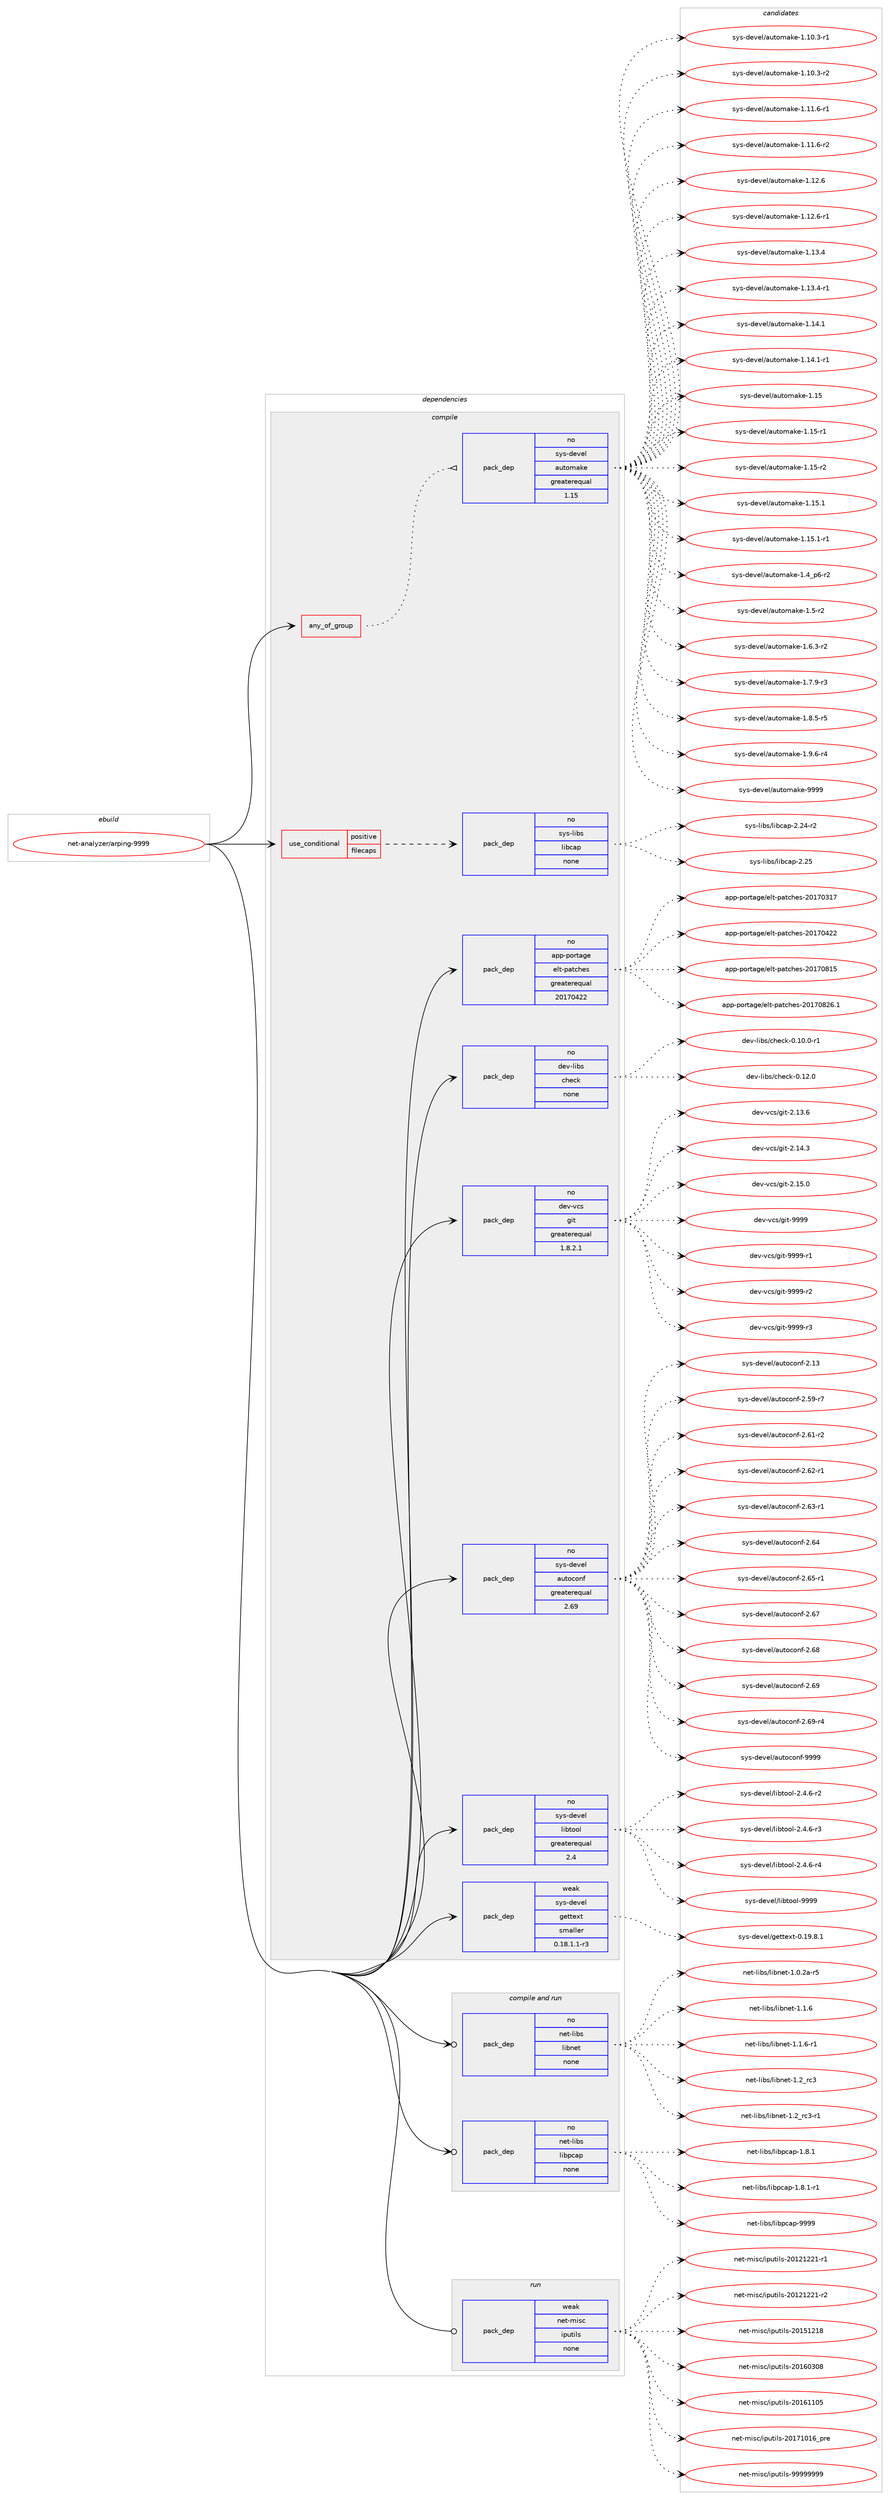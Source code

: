 digraph prolog {

# *************
# Graph options
# *************

newrank=true;
concentrate=true;
compound=true;
graph [rankdir=LR,fontname=Helvetica,fontsize=10,ranksep=1.5];#, ranksep=2.5, nodesep=0.2];
edge  [arrowhead=vee];
node  [fontname=Helvetica,fontsize=10];

# **********
# The ebuild
# **********

subgraph cluster_leftcol {
color=gray;
rank=same;
label=<<i>ebuild</i>>;
id [label="net-analyzer/arping-9999", color=red, width=4, href="../net-analyzer/arping-9999.svg"];
}

# ****************
# The dependencies
# ****************

subgraph cluster_midcol {
color=gray;
label=<<i>dependencies</i>>;
subgraph cluster_compile {
fillcolor="#eeeeee";
style=filled;
label=<<i>compile</i>>;
subgraph any6270 {
dependency398688 [label=<<TABLE BORDER="0" CELLBORDER="1" CELLSPACING="0" CELLPADDING="4"><TR><TD CELLPADDING="10">any_of_group</TD></TR></TABLE>>, shape=none, color=red];subgraph pack293817 {
dependency398689 [label=<<TABLE BORDER="0" CELLBORDER="1" CELLSPACING="0" CELLPADDING="4" WIDTH="220"><TR><TD ROWSPAN="6" CELLPADDING="30">pack_dep</TD></TR><TR><TD WIDTH="110">no</TD></TR><TR><TD>sys-devel</TD></TR><TR><TD>automake</TD></TR><TR><TD>greaterequal</TD></TR><TR><TD>1.15</TD></TR></TABLE>>, shape=none, color=blue];
}
dependency398688:e -> dependency398689:w [weight=20,style="dotted",arrowhead="oinv"];
}
id:e -> dependency398688:w [weight=20,style="solid",arrowhead="vee"];
subgraph cond98417 {
dependency398690 [label=<<TABLE BORDER="0" CELLBORDER="1" CELLSPACING="0" CELLPADDING="4"><TR><TD ROWSPAN="3" CELLPADDING="10">use_conditional</TD></TR><TR><TD>positive</TD></TR><TR><TD>filecaps</TD></TR></TABLE>>, shape=none, color=red];
subgraph pack293818 {
dependency398691 [label=<<TABLE BORDER="0" CELLBORDER="1" CELLSPACING="0" CELLPADDING="4" WIDTH="220"><TR><TD ROWSPAN="6" CELLPADDING="30">pack_dep</TD></TR><TR><TD WIDTH="110">no</TD></TR><TR><TD>sys-libs</TD></TR><TR><TD>libcap</TD></TR><TR><TD>none</TD></TR><TR><TD></TD></TR></TABLE>>, shape=none, color=blue];
}
dependency398690:e -> dependency398691:w [weight=20,style="dashed",arrowhead="vee"];
}
id:e -> dependency398690:w [weight=20,style="solid",arrowhead="vee"];
subgraph pack293819 {
dependency398692 [label=<<TABLE BORDER="0" CELLBORDER="1" CELLSPACING="0" CELLPADDING="4" WIDTH="220"><TR><TD ROWSPAN="6" CELLPADDING="30">pack_dep</TD></TR><TR><TD WIDTH="110">no</TD></TR><TR><TD>app-portage</TD></TR><TR><TD>elt-patches</TD></TR><TR><TD>greaterequal</TD></TR><TR><TD>20170422</TD></TR></TABLE>>, shape=none, color=blue];
}
id:e -> dependency398692:w [weight=20,style="solid",arrowhead="vee"];
subgraph pack293820 {
dependency398693 [label=<<TABLE BORDER="0" CELLBORDER="1" CELLSPACING="0" CELLPADDING="4" WIDTH="220"><TR><TD ROWSPAN="6" CELLPADDING="30">pack_dep</TD></TR><TR><TD WIDTH="110">no</TD></TR><TR><TD>dev-libs</TD></TR><TR><TD>check</TD></TR><TR><TD>none</TD></TR><TR><TD></TD></TR></TABLE>>, shape=none, color=blue];
}
id:e -> dependency398693:w [weight=20,style="solid",arrowhead="vee"];
subgraph pack293821 {
dependency398694 [label=<<TABLE BORDER="0" CELLBORDER="1" CELLSPACING="0" CELLPADDING="4" WIDTH="220"><TR><TD ROWSPAN="6" CELLPADDING="30">pack_dep</TD></TR><TR><TD WIDTH="110">no</TD></TR><TR><TD>dev-vcs</TD></TR><TR><TD>git</TD></TR><TR><TD>greaterequal</TD></TR><TR><TD>1.8.2.1</TD></TR></TABLE>>, shape=none, color=blue];
}
id:e -> dependency398694:w [weight=20,style="solid",arrowhead="vee"];
subgraph pack293822 {
dependency398695 [label=<<TABLE BORDER="0" CELLBORDER="1" CELLSPACING="0" CELLPADDING="4" WIDTH="220"><TR><TD ROWSPAN="6" CELLPADDING="30">pack_dep</TD></TR><TR><TD WIDTH="110">no</TD></TR><TR><TD>sys-devel</TD></TR><TR><TD>autoconf</TD></TR><TR><TD>greaterequal</TD></TR><TR><TD>2.69</TD></TR></TABLE>>, shape=none, color=blue];
}
id:e -> dependency398695:w [weight=20,style="solid",arrowhead="vee"];
subgraph pack293823 {
dependency398696 [label=<<TABLE BORDER="0" CELLBORDER="1" CELLSPACING="0" CELLPADDING="4" WIDTH="220"><TR><TD ROWSPAN="6" CELLPADDING="30">pack_dep</TD></TR><TR><TD WIDTH="110">no</TD></TR><TR><TD>sys-devel</TD></TR><TR><TD>libtool</TD></TR><TR><TD>greaterequal</TD></TR><TR><TD>2.4</TD></TR></TABLE>>, shape=none, color=blue];
}
id:e -> dependency398696:w [weight=20,style="solid",arrowhead="vee"];
subgraph pack293824 {
dependency398697 [label=<<TABLE BORDER="0" CELLBORDER="1" CELLSPACING="0" CELLPADDING="4" WIDTH="220"><TR><TD ROWSPAN="6" CELLPADDING="30">pack_dep</TD></TR><TR><TD WIDTH="110">weak</TD></TR><TR><TD>sys-devel</TD></TR><TR><TD>gettext</TD></TR><TR><TD>smaller</TD></TR><TR><TD>0.18.1.1-r3</TD></TR></TABLE>>, shape=none, color=blue];
}
id:e -> dependency398697:w [weight=20,style="solid",arrowhead="vee"];
}
subgraph cluster_compileandrun {
fillcolor="#eeeeee";
style=filled;
label=<<i>compile and run</i>>;
subgraph pack293825 {
dependency398698 [label=<<TABLE BORDER="0" CELLBORDER="1" CELLSPACING="0" CELLPADDING="4" WIDTH="220"><TR><TD ROWSPAN="6" CELLPADDING="30">pack_dep</TD></TR><TR><TD WIDTH="110">no</TD></TR><TR><TD>net-libs</TD></TR><TR><TD>libnet</TD></TR><TR><TD>none</TD></TR><TR><TD></TD></TR></TABLE>>, shape=none, color=blue];
}
id:e -> dependency398698:w [weight=20,style="solid",arrowhead="odotvee"];
subgraph pack293826 {
dependency398699 [label=<<TABLE BORDER="0" CELLBORDER="1" CELLSPACING="0" CELLPADDING="4" WIDTH="220"><TR><TD ROWSPAN="6" CELLPADDING="30">pack_dep</TD></TR><TR><TD WIDTH="110">no</TD></TR><TR><TD>net-libs</TD></TR><TR><TD>libpcap</TD></TR><TR><TD>none</TD></TR><TR><TD></TD></TR></TABLE>>, shape=none, color=blue];
}
id:e -> dependency398699:w [weight=20,style="solid",arrowhead="odotvee"];
}
subgraph cluster_run {
fillcolor="#eeeeee";
style=filled;
label=<<i>run</i>>;
subgraph pack293827 {
dependency398700 [label=<<TABLE BORDER="0" CELLBORDER="1" CELLSPACING="0" CELLPADDING="4" WIDTH="220"><TR><TD ROWSPAN="6" CELLPADDING="30">pack_dep</TD></TR><TR><TD WIDTH="110">weak</TD></TR><TR><TD>net-misc</TD></TR><TR><TD>iputils</TD></TR><TR><TD>none</TD></TR><TR><TD></TD></TR></TABLE>>, shape=none, color=blue];
}
id:e -> dependency398700:w [weight=20,style="solid",arrowhead="odot"];
}
}

# **************
# The candidates
# **************

subgraph cluster_choices {
rank=same;
color=gray;
label=<<i>candidates</i>>;

subgraph choice293817 {
color=black;
nodesep=1;
choice11512111545100101118101108479711711611110997107101454946494846514511449 [label="sys-devel/automake-1.10.3-r1", color=red, width=4,href="../sys-devel/automake-1.10.3-r1.svg"];
choice11512111545100101118101108479711711611110997107101454946494846514511450 [label="sys-devel/automake-1.10.3-r2", color=red, width=4,href="../sys-devel/automake-1.10.3-r2.svg"];
choice11512111545100101118101108479711711611110997107101454946494946544511449 [label="sys-devel/automake-1.11.6-r1", color=red, width=4,href="../sys-devel/automake-1.11.6-r1.svg"];
choice11512111545100101118101108479711711611110997107101454946494946544511450 [label="sys-devel/automake-1.11.6-r2", color=red, width=4,href="../sys-devel/automake-1.11.6-r2.svg"];
choice1151211154510010111810110847971171161111099710710145494649504654 [label="sys-devel/automake-1.12.6", color=red, width=4,href="../sys-devel/automake-1.12.6.svg"];
choice11512111545100101118101108479711711611110997107101454946495046544511449 [label="sys-devel/automake-1.12.6-r1", color=red, width=4,href="../sys-devel/automake-1.12.6-r1.svg"];
choice1151211154510010111810110847971171161111099710710145494649514652 [label="sys-devel/automake-1.13.4", color=red, width=4,href="../sys-devel/automake-1.13.4.svg"];
choice11512111545100101118101108479711711611110997107101454946495146524511449 [label="sys-devel/automake-1.13.4-r1", color=red, width=4,href="../sys-devel/automake-1.13.4-r1.svg"];
choice1151211154510010111810110847971171161111099710710145494649524649 [label="sys-devel/automake-1.14.1", color=red, width=4,href="../sys-devel/automake-1.14.1.svg"];
choice11512111545100101118101108479711711611110997107101454946495246494511449 [label="sys-devel/automake-1.14.1-r1", color=red, width=4,href="../sys-devel/automake-1.14.1-r1.svg"];
choice115121115451001011181011084797117116111109971071014549464953 [label="sys-devel/automake-1.15", color=red, width=4,href="../sys-devel/automake-1.15.svg"];
choice1151211154510010111810110847971171161111099710710145494649534511449 [label="sys-devel/automake-1.15-r1", color=red, width=4,href="../sys-devel/automake-1.15-r1.svg"];
choice1151211154510010111810110847971171161111099710710145494649534511450 [label="sys-devel/automake-1.15-r2", color=red, width=4,href="../sys-devel/automake-1.15-r2.svg"];
choice1151211154510010111810110847971171161111099710710145494649534649 [label="sys-devel/automake-1.15.1", color=red, width=4,href="../sys-devel/automake-1.15.1.svg"];
choice11512111545100101118101108479711711611110997107101454946495346494511449 [label="sys-devel/automake-1.15.1-r1", color=red, width=4,href="../sys-devel/automake-1.15.1-r1.svg"];
choice115121115451001011181011084797117116111109971071014549465295112544511450 [label="sys-devel/automake-1.4_p6-r2", color=red, width=4,href="../sys-devel/automake-1.4_p6-r2.svg"];
choice11512111545100101118101108479711711611110997107101454946534511450 [label="sys-devel/automake-1.5-r2", color=red, width=4,href="../sys-devel/automake-1.5-r2.svg"];
choice115121115451001011181011084797117116111109971071014549465446514511450 [label="sys-devel/automake-1.6.3-r2", color=red, width=4,href="../sys-devel/automake-1.6.3-r2.svg"];
choice115121115451001011181011084797117116111109971071014549465546574511451 [label="sys-devel/automake-1.7.9-r3", color=red, width=4,href="../sys-devel/automake-1.7.9-r3.svg"];
choice115121115451001011181011084797117116111109971071014549465646534511453 [label="sys-devel/automake-1.8.5-r5", color=red, width=4,href="../sys-devel/automake-1.8.5-r5.svg"];
choice115121115451001011181011084797117116111109971071014549465746544511452 [label="sys-devel/automake-1.9.6-r4", color=red, width=4,href="../sys-devel/automake-1.9.6-r4.svg"];
choice115121115451001011181011084797117116111109971071014557575757 [label="sys-devel/automake-9999", color=red, width=4,href="../sys-devel/automake-9999.svg"];
dependency398689:e -> choice11512111545100101118101108479711711611110997107101454946494846514511449:w [style=dotted,weight="100"];
dependency398689:e -> choice11512111545100101118101108479711711611110997107101454946494846514511450:w [style=dotted,weight="100"];
dependency398689:e -> choice11512111545100101118101108479711711611110997107101454946494946544511449:w [style=dotted,weight="100"];
dependency398689:e -> choice11512111545100101118101108479711711611110997107101454946494946544511450:w [style=dotted,weight="100"];
dependency398689:e -> choice1151211154510010111810110847971171161111099710710145494649504654:w [style=dotted,weight="100"];
dependency398689:e -> choice11512111545100101118101108479711711611110997107101454946495046544511449:w [style=dotted,weight="100"];
dependency398689:e -> choice1151211154510010111810110847971171161111099710710145494649514652:w [style=dotted,weight="100"];
dependency398689:e -> choice11512111545100101118101108479711711611110997107101454946495146524511449:w [style=dotted,weight="100"];
dependency398689:e -> choice1151211154510010111810110847971171161111099710710145494649524649:w [style=dotted,weight="100"];
dependency398689:e -> choice11512111545100101118101108479711711611110997107101454946495246494511449:w [style=dotted,weight="100"];
dependency398689:e -> choice115121115451001011181011084797117116111109971071014549464953:w [style=dotted,weight="100"];
dependency398689:e -> choice1151211154510010111810110847971171161111099710710145494649534511449:w [style=dotted,weight="100"];
dependency398689:e -> choice1151211154510010111810110847971171161111099710710145494649534511450:w [style=dotted,weight="100"];
dependency398689:e -> choice1151211154510010111810110847971171161111099710710145494649534649:w [style=dotted,weight="100"];
dependency398689:e -> choice11512111545100101118101108479711711611110997107101454946495346494511449:w [style=dotted,weight="100"];
dependency398689:e -> choice115121115451001011181011084797117116111109971071014549465295112544511450:w [style=dotted,weight="100"];
dependency398689:e -> choice11512111545100101118101108479711711611110997107101454946534511450:w [style=dotted,weight="100"];
dependency398689:e -> choice115121115451001011181011084797117116111109971071014549465446514511450:w [style=dotted,weight="100"];
dependency398689:e -> choice115121115451001011181011084797117116111109971071014549465546574511451:w [style=dotted,weight="100"];
dependency398689:e -> choice115121115451001011181011084797117116111109971071014549465646534511453:w [style=dotted,weight="100"];
dependency398689:e -> choice115121115451001011181011084797117116111109971071014549465746544511452:w [style=dotted,weight="100"];
dependency398689:e -> choice115121115451001011181011084797117116111109971071014557575757:w [style=dotted,weight="100"];
}
subgraph choice293818 {
color=black;
nodesep=1;
choice11512111545108105981154710810598999711245504650524511450 [label="sys-libs/libcap-2.24-r2", color=red, width=4,href="../sys-libs/libcap-2.24-r2.svg"];
choice1151211154510810598115471081059899971124550465053 [label="sys-libs/libcap-2.25", color=red, width=4,href="../sys-libs/libcap-2.25.svg"];
dependency398691:e -> choice11512111545108105981154710810598999711245504650524511450:w [style=dotted,weight="100"];
dependency398691:e -> choice1151211154510810598115471081059899971124550465053:w [style=dotted,weight="100"];
}
subgraph choice293819 {
color=black;
nodesep=1;
choice97112112451121111141169710310147101108116451129711699104101115455048495548514955 [label="app-portage/elt-patches-20170317", color=red, width=4,href="../app-portage/elt-patches-20170317.svg"];
choice97112112451121111141169710310147101108116451129711699104101115455048495548525050 [label="app-portage/elt-patches-20170422", color=red, width=4,href="../app-portage/elt-patches-20170422.svg"];
choice97112112451121111141169710310147101108116451129711699104101115455048495548564953 [label="app-portage/elt-patches-20170815", color=red, width=4,href="../app-portage/elt-patches-20170815.svg"];
choice971121124511211111411697103101471011081164511297116991041011154550484955485650544649 [label="app-portage/elt-patches-20170826.1", color=red, width=4,href="../app-portage/elt-patches-20170826.1.svg"];
dependency398692:e -> choice97112112451121111141169710310147101108116451129711699104101115455048495548514955:w [style=dotted,weight="100"];
dependency398692:e -> choice97112112451121111141169710310147101108116451129711699104101115455048495548525050:w [style=dotted,weight="100"];
dependency398692:e -> choice97112112451121111141169710310147101108116451129711699104101115455048495548564953:w [style=dotted,weight="100"];
dependency398692:e -> choice971121124511211111411697103101471011081164511297116991041011154550484955485650544649:w [style=dotted,weight="100"];
}
subgraph choice293820 {
color=black;
nodesep=1;
choice1001011184510810598115479910410199107454846494846484511449 [label="dev-libs/check-0.10.0-r1", color=red, width=4,href="../dev-libs/check-0.10.0-r1.svg"];
choice100101118451081059811547991041019910745484649504648 [label="dev-libs/check-0.12.0", color=red, width=4,href="../dev-libs/check-0.12.0.svg"];
dependency398693:e -> choice1001011184510810598115479910410199107454846494846484511449:w [style=dotted,weight="100"];
dependency398693:e -> choice100101118451081059811547991041019910745484649504648:w [style=dotted,weight="100"];
}
subgraph choice293821 {
color=black;
nodesep=1;
choice10010111845118991154710310511645504649514654 [label="dev-vcs/git-2.13.6", color=red, width=4,href="../dev-vcs/git-2.13.6.svg"];
choice10010111845118991154710310511645504649524651 [label="dev-vcs/git-2.14.3", color=red, width=4,href="../dev-vcs/git-2.14.3.svg"];
choice10010111845118991154710310511645504649534648 [label="dev-vcs/git-2.15.0", color=red, width=4,href="../dev-vcs/git-2.15.0.svg"];
choice1001011184511899115471031051164557575757 [label="dev-vcs/git-9999", color=red, width=4,href="../dev-vcs/git-9999.svg"];
choice10010111845118991154710310511645575757574511449 [label="dev-vcs/git-9999-r1", color=red, width=4,href="../dev-vcs/git-9999-r1.svg"];
choice10010111845118991154710310511645575757574511450 [label="dev-vcs/git-9999-r2", color=red, width=4,href="../dev-vcs/git-9999-r2.svg"];
choice10010111845118991154710310511645575757574511451 [label="dev-vcs/git-9999-r3", color=red, width=4,href="../dev-vcs/git-9999-r3.svg"];
dependency398694:e -> choice10010111845118991154710310511645504649514654:w [style=dotted,weight="100"];
dependency398694:e -> choice10010111845118991154710310511645504649524651:w [style=dotted,weight="100"];
dependency398694:e -> choice10010111845118991154710310511645504649534648:w [style=dotted,weight="100"];
dependency398694:e -> choice1001011184511899115471031051164557575757:w [style=dotted,weight="100"];
dependency398694:e -> choice10010111845118991154710310511645575757574511449:w [style=dotted,weight="100"];
dependency398694:e -> choice10010111845118991154710310511645575757574511450:w [style=dotted,weight="100"];
dependency398694:e -> choice10010111845118991154710310511645575757574511451:w [style=dotted,weight="100"];
}
subgraph choice293822 {
color=black;
nodesep=1;
choice115121115451001011181011084797117116111991111101024550464951 [label="sys-devel/autoconf-2.13", color=red, width=4,href="../sys-devel/autoconf-2.13.svg"];
choice1151211154510010111810110847971171161119911111010245504653574511455 [label="sys-devel/autoconf-2.59-r7", color=red, width=4,href="../sys-devel/autoconf-2.59-r7.svg"];
choice1151211154510010111810110847971171161119911111010245504654494511450 [label="sys-devel/autoconf-2.61-r2", color=red, width=4,href="../sys-devel/autoconf-2.61-r2.svg"];
choice1151211154510010111810110847971171161119911111010245504654504511449 [label="sys-devel/autoconf-2.62-r1", color=red, width=4,href="../sys-devel/autoconf-2.62-r1.svg"];
choice1151211154510010111810110847971171161119911111010245504654514511449 [label="sys-devel/autoconf-2.63-r1", color=red, width=4,href="../sys-devel/autoconf-2.63-r1.svg"];
choice115121115451001011181011084797117116111991111101024550465452 [label="sys-devel/autoconf-2.64", color=red, width=4,href="../sys-devel/autoconf-2.64.svg"];
choice1151211154510010111810110847971171161119911111010245504654534511449 [label="sys-devel/autoconf-2.65-r1", color=red, width=4,href="../sys-devel/autoconf-2.65-r1.svg"];
choice115121115451001011181011084797117116111991111101024550465455 [label="sys-devel/autoconf-2.67", color=red, width=4,href="../sys-devel/autoconf-2.67.svg"];
choice115121115451001011181011084797117116111991111101024550465456 [label="sys-devel/autoconf-2.68", color=red, width=4,href="../sys-devel/autoconf-2.68.svg"];
choice115121115451001011181011084797117116111991111101024550465457 [label="sys-devel/autoconf-2.69", color=red, width=4,href="../sys-devel/autoconf-2.69.svg"];
choice1151211154510010111810110847971171161119911111010245504654574511452 [label="sys-devel/autoconf-2.69-r4", color=red, width=4,href="../sys-devel/autoconf-2.69-r4.svg"];
choice115121115451001011181011084797117116111991111101024557575757 [label="sys-devel/autoconf-9999", color=red, width=4,href="../sys-devel/autoconf-9999.svg"];
dependency398695:e -> choice115121115451001011181011084797117116111991111101024550464951:w [style=dotted,weight="100"];
dependency398695:e -> choice1151211154510010111810110847971171161119911111010245504653574511455:w [style=dotted,weight="100"];
dependency398695:e -> choice1151211154510010111810110847971171161119911111010245504654494511450:w [style=dotted,weight="100"];
dependency398695:e -> choice1151211154510010111810110847971171161119911111010245504654504511449:w [style=dotted,weight="100"];
dependency398695:e -> choice1151211154510010111810110847971171161119911111010245504654514511449:w [style=dotted,weight="100"];
dependency398695:e -> choice115121115451001011181011084797117116111991111101024550465452:w [style=dotted,weight="100"];
dependency398695:e -> choice1151211154510010111810110847971171161119911111010245504654534511449:w [style=dotted,weight="100"];
dependency398695:e -> choice115121115451001011181011084797117116111991111101024550465455:w [style=dotted,weight="100"];
dependency398695:e -> choice115121115451001011181011084797117116111991111101024550465456:w [style=dotted,weight="100"];
dependency398695:e -> choice115121115451001011181011084797117116111991111101024550465457:w [style=dotted,weight="100"];
dependency398695:e -> choice1151211154510010111810110847971171161119911111010245504654574511452:w [style=dotted,weight="100"];
dependency398695:e -> choice115121115451001011181011084797117116111991111101024557575757:w [style=dotted,weight="100"];
}
subgraph choice293823 {
color=black;
nodesep=1;
choice1151211154510010111810110847108105981161111111084550465246544511450 [label="sys-devel/libtool-2.4.6-r2", color=red, width=4,href="../sys-devel/libtool-2.4.6-r2.svg"];
choice1151211154510010111810110847108105981161111111084550465246544511451 [label="sys-devel/libtool-2.4.6-r3", color=red, width=4,href="../sys-devel/libtool-2.4.6-r3.svg"];
choice1151211154510010111810110847108105981161111111084550465246544511452 [label="sys-devel/libtool-2.4.6-r4", color=red, width=4,href="../sys-devel/libtool-2.4.6-r4.svg"];
choice1151211154510010111810110847108105981161111111084557575757 [label="sys-devel/libtool-9999", color=red, width=4,href="../sys-devel/libtool-9999.svg"];
dependency398696:e -> choice1151211154510010111810110847108105981161111111084550465246544511450:w [style=dotted,weight="100"];
dependency398696:e -> choice1151211154510010111810110847108105981161111111084550465246544511451:w [style=dotted,weight="100"];
dependency398696:e -> choice1151211154510010111810110847108105981161111111084550465246544511452:w [style=dotted,weight="100"];
dependency398696:e -> choice1151211154510010111810110847108105981161111111084557575757:w [style=dotted,weight="100"];
}
subgraph choice293824 {
color=black;
nodesep=1;
choice1151211154510010111810110847103101116116101120116454846495746564649 [label="sys-devel/gettext-0.19.8.1", color=red, width=4,href="../sys-devel/gettext-0.19.8.1.svg"];
dependency398697:e -> choice1151211154510010111810110847103101116116101120116454846495746564649:w [style=dotted,weight="100"];
}
subgraph choice293825 {
color=black;
nodesep=1;
choice11010111645108105981154710810598110101116454946484650974511453 [label="net-libs/libnet-1.0.2a-r5", color=red, width=4,href="../net-libs/libnet-1.0.2a-r5.svg"];
choice11010111645108105981154710810598110101116454946494654 [label="net-libs/libnet-1.1.6", color=red, width=4,href="../net-libs/libnet-1.1.6.svg"];
choice110101116451081059811547108105981101011164549464946544511449 [label="net-libs/libnet-1.1.6-r1", color=red, width=4,href="../net-libs/libnet-1.1.6-r1.svg"];
choice1101011164510810598115471081059811010111645494650951149951 [label="net-libs/libnet-1.2_rc3", color=red, width=4,href="../net-libs/libnet-1.2_rc3.svg"];
choice11010111645108105981154710810598110101116454946509511499514511449 [label="net-libs/libnet-1.2_rc3-r1", color=red, width=4,href="../net-libs/libnet-1.2_rc3-r1.svg"];
dependency398698:e -> choice11010111645108105981154710810598110101116454946484650974511453:w [style=dotted,weight="100"];
dependency398698:e -> choice11010111645108105981154710810598110101116454946494654:w [style=dotted,weight="100"];
dependency398698:e -> choice110101116451081059811547108105981101011164549464946544511449:w [style=dotted,weight="100"];
dependency398698:e -> choice1101011164510810598115471081059811010111645494650951149951:w [style=dotted,weight="100"];
dependency398698:e -> choice11010111645108105981154710810598110101116454946509511499514511449:w [style=dotted,weight="100"];
}
subgraph choice293826 {
color=black;
nodesep=1;
choice110101116451081059811547108105981129997112454946564649 [label="net-libs/libpcap-1.8.1", color=red, width=4,href="../net-libs/libpcap-1.8.1.svg"];
choice1101011164510810598115471081059811299971124549465646494511449 [label="net-libs/libpcap-1.8.1-r1", color=red, width=4,href="../net-libs/libpcap-1.8.1-r1.svg"];
choice1101011164510810598115471081059811299971124557575757 [label="net-libs/libpcap-9999", color=red, width=4,href="../net-libs/libpcap-9999.svg"];
dependency398699:e -> choice110101116451081059811547108105981129997112454946564649:w [style=dotted,weight="100"];
dependency398699:e -> choice1101011164510810598115471081059811299971124549465646494511449:w [style=dotted,weight="100"];
dependency398699:e -> choice1101011164510810598115471081059811299971124557575757:w [style=dotted,weight="100"];
}
subgraph choice293827 {
color=black;
nodesep=1;
choice1101011164510910511599471051121171161051081154550484950495050494511449 [label="net-misc/iputils-20121221-r1", color=red, width=4,href="../net-misc/iputils-20121221-r1.svg"];
choice1101011164510910511599471051121171161051081154550484950495050494511450 [label="net-misc/iputils-20121221-r2", color=red, width=4,href="../net-misc/iputils-20121221-r2.svg"];
choice110101116451091051159947105112117116105108115455048495349504956 [label="net-misc/iputils-20151218", color=red, width=4,href="../net-misc/iputils-20151218.svg"];
choice110101116451091051159947105112117116105108115455048495448514856 [label="net-misc/iputils-20160308", color=red, width=4,href="../net-misc/iputils-20160308.svg"];
choice110101116451091051159947105112117116105108115455048495449494853 [label="net-misc/iputils-20161105", color=red, width=4,href="../net-misc/iputils-20161105.svg"];
choice11010111645109105115994710511211711610510811545504849554948495495112114101 [label="net-misc/iputils-20171016_pre", color=red, width=4,href="../net-misc/iputils-20171016_pre.svg"];
choice110101116451091051159947105112117116105108115455757575757575757 [label="net-misc/iputils-99999999", color=red, width=4,href="../net-misc/iputils-99999999.svg"];
dependency398700:e -> choice1101011164510910511599471051121171161051081154550484950495050494511449:w [style=dotted,weight="100"];
dependency398700:e -> choice1101011164510910511599471051121171161051081154550484950495050494511450:w [style=dotted,weight="100"];
dependency398700:e -> choice110101116451091051159947105112117116105108115455048495349504956:w [style=dotted,weight="100"];
dependency398700:e -> choice110101116451091051159947105112117116105108115455048495448514856:w [style=dotted,weight="100"];
dependency398700:e -> choice110101116451091051159947105112117116105108115455048495449494853:w [style=dotted,weight="100"];
dependency398700:e -> choice11010111645109105115994710511211711610510811545504849554948495495112114101:w [style=dotted,weight="100"];
dependency398700:e -> choice110101116451091051159947105112117116105108115455757575757575757:w [style=dotted,weight="100"];
}
}

}
